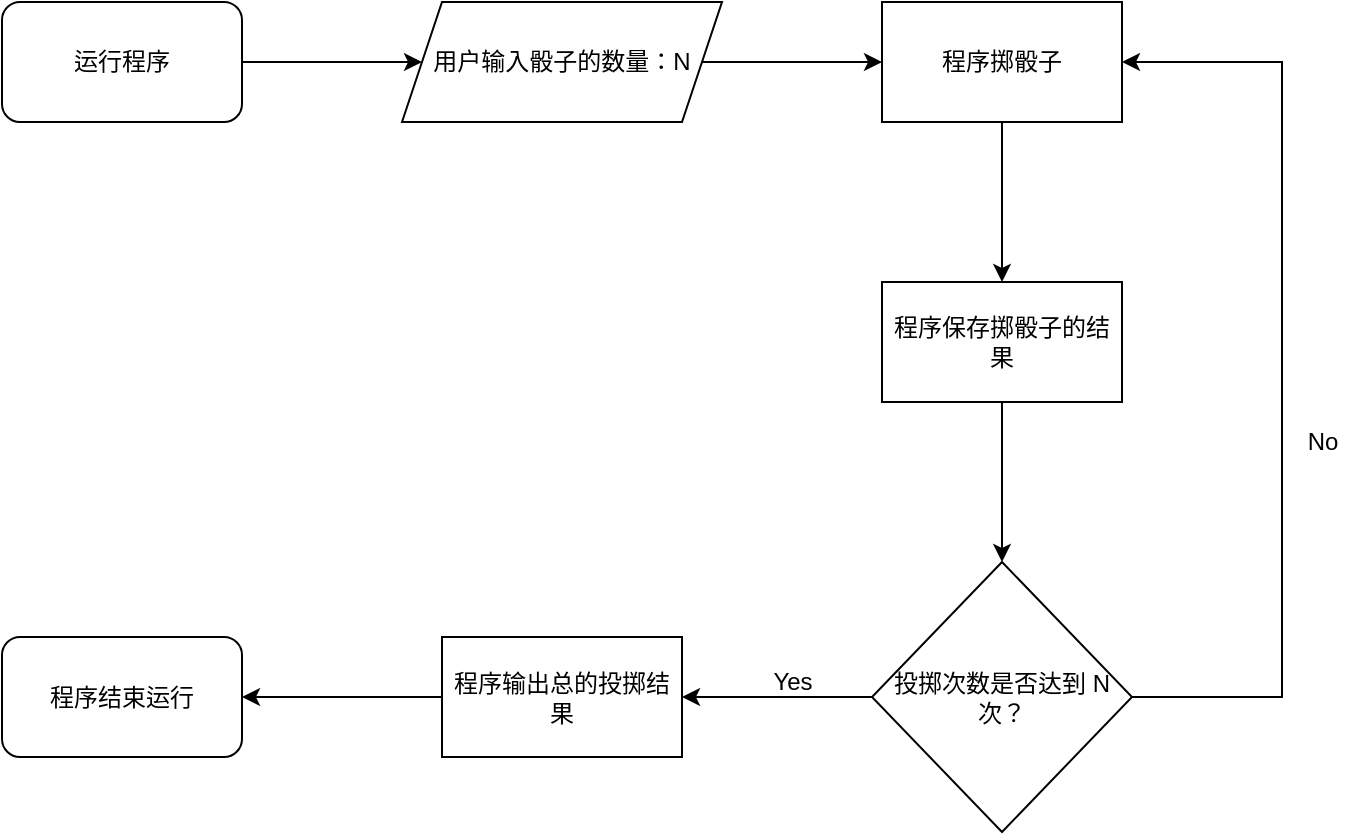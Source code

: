 <mxfile version="15.3.8" type="device"><diagram id="WKJKItcPIh_7aQ4ynRRi" name="第 1 页"><mxGraphModel dx="946" dy="522" grid="1" gridSize="10" guides="1" tooltips="1" connect="1" arrows="1" fold="1" page="1" pageScale="1" pageWidth="827" pageHeight="1169" math="0" shadow="0"><root><mxCell id="0"/><mxCell id="1" parent="0"/><mxCell id="idw9grZVBq7ebvVGdLGz-12" value="" style="edgeStyle=orthogonalEdgeStyle;rounded=0;orthogonalLoop=1;jettySize=auto;html=1;" edge="1" parent="1" source="idw9grZVBq7ebvVGdLGz-1" target="idw9grZVBq7ebvVGdLGz-2"><mxGeometry relative="1" as="geometry"/></mxCell><mxCell id="idw9grZVBq7ebvVGdLGz-1" value="运行程序" style="rounded=1;whiteSpace=wrap;html=1;" vertex="1" parent="1"><mxGeometry y="100" width="120" height="60" as="geometry"/></mxCell><mxCell id="idw9grZVBq7ebvVGdLGz-13" value="" style="edgeStyle=orthogonalEdgeStyle;rounded=0;orthogonalLoop=1;jettySize=auto;html=1;" edge="1" parent="1" source="idw9grZVBq7ebvVGdLGz-2" target="idw9grZVBq7ebvVGdLGz-3"><mxGeometry relative="1" as="geometry"/></mxCell><mxCell id="idw9grZVBq7ebvVGdLGz-2" value="用户输入骰子的数量：N" style="shape=parallelogram;perimeter=parallelogramPerimeter;whiteSpace=wrap;html=1;fixedSize=1;" vertex="1" parent="1"><mxGeometry x="200" y="100" width="160" height="60" as="geometry"/></mxCell><mxCell id="idw9grZVBq7ebvVGdLGz-14" value="" style="edgeStyle=orthogonalEdgeStyle;rounded=0;orthogonalLoop=1;jettySize=auto;html=1;" edge="1" parent="1" source="idw9grZVBq7ebvVGdLGz-3" target="idw9grZVBq7ebvVGdLGz-4"><mxGeometry relative="1" as="geometry"/></mxCell><mxCell id="idw9grZVBq7ebvVGdLGz-3" value="程序掷骰子" style="whiteSpace=wrap;html=1;" vertex="1" parent="1"><mxGeometry x="440" y="100" width="120" height="60" as="geometry"/></mxCell><mxCell id="idw9grZVBq7ebvVGdLGz-11" value="" style="edgeStyle=orthogonalEdgeStyle;rounded=0;orthogonalLoop=1;jettySize=auto;html=1;" edge="1" parent="1" source="idw9grZVBq7ebvVGdLGz-4" target="idw9grZVBq7ebvVGdLGz-6"><mxGeometry relative="1" as="geometry"/></mxCell><mxCell id="idw9grZVBq7ebvVGdLGz-4" value="程序保存掷骰子的结果" style="whiteSpace=wrap;html=1;" vertex="1" parent="1"><mxGeometry x="440" y="240" width="120" height="60" as="geometry"/></mxCell><mxCell id="idw9grZVBq7ebvVGdLGz-8" value="" style="edgeStyle=orthogonalEdgeStyle;rounded=0;orthogonalLoop=1;jettySize=auto;html=1;" edge="1" parent="1" source="idw9grZVBq7ebvVGdLGz-5" target="idw9grZVBq7ebvVGdLGz-7"><mxGeometry relative="1" as="geometry"/></mxCell><mxCell id="idw9grZVBq7ebvVGdLGz-5" value="程序输出总的投掷结果" style="whiteSpace=wrap;html=1;" vertex="1" parent="1"><mxGeometry x="220" y="417.5" width="120" height="60" as="geometry"/></mxCell><mxCell id="idw9grZVBq7ebvVGdLGz-9" value="" style="edgeStyle=orthogonalEdgeStyle;rounded=0;orthogonalLoop=1;jettySize=auto;html=1;" edge="1" parent="1" source="idw9grZVBq7ebvVGdLGz-6" target="idw9grZVBq7ebvVGdLGz-5"><mxGeometry relative="1" as="geometry"/></mxCell><mxCell id="idw9grZVBq7ebvVGdLGz-16" style="edgeStyle=orthogonalEdgeStyle;rounded=0;orthogonalLoop=1;jettySize=auto;html=1;entryX=1;entryY=0.5;entryDx=0;entryDy=0;" edge="1" parent="1" source="idw9grZVBq7ebvVGdLGz-6" target="idw9grZVBq7ebvVGdLGz-3"><mxGeometry relative="1" as="geometry"><Array as="points"><mxPoint x="640" y="448"/><mxPoint x="640" y="130"/></Array></mxGeometry></mxCell><mxCell id="idw9grZVBq7ebvVGdLGz-6" value="&lt;span&gt;投掷次数是否达到 N 次？&lt;/span&gt;" style="rhombus;whiteSpace=wrap;html=1;" vertex="1" parent="1"><mxGeometry x="435" y="380" width="130" height="135" as="geometry"/></mxCell><mxCell id="idw9grZVBq7ebvVGdLGz-7" value="程序结束运行" style="rounded=1;whiteSpace=wrap;html=1;" vertex="1" parent="1"><mxGeometry y="417.5" width="120" height="60" as="geometry"/></mxCell><mxCell id="idw9grZVBq7ebvVGdLGz-10" value="Yes" style="text;html=1;align=center;verticalAlign=middle;resizable=0;points=[];autosize=1;strokeColor=none;fillColor=none;" vertex="1" parent="1"><mxGeometry x="380" y="430" width="30" height="20" as="geometry"/></mxCell><mxCell id="idw9grZVBq7ebvVGdLGz-17" value="No" style="text;html=1;align=center;verticalAlign=middle;resizable=0;points=[];autosize=1;strokeColor=none;fillColor=none;" vertex="1" parent="1"><mxGeometry x="645" y="310" width="30" height="20" as="geometry"/></mxCell></root></mxGraphModel></diagram></mxfile>